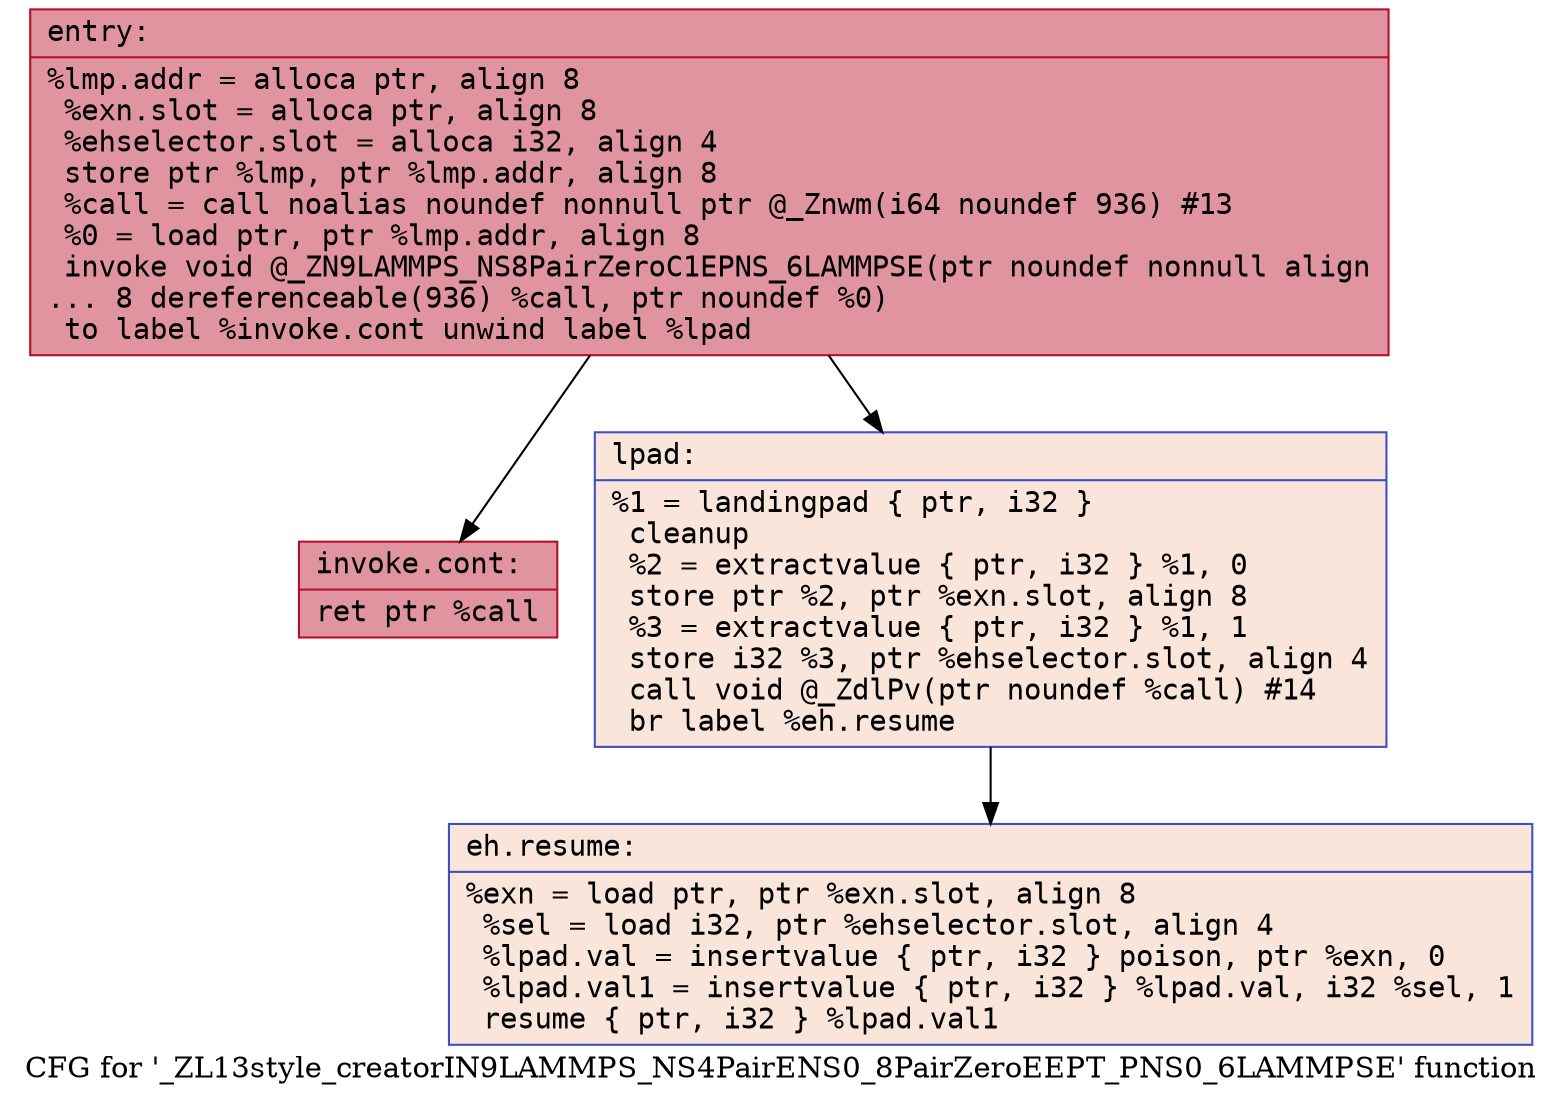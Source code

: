 digraph "CFG for '_ZL13style_creatorIN9LAMMPS_NS4PairENS0_8PairZeroEEPT_PNS0_6LAMMPSE' function" {
	label="CFG for '_ZL13style_creatorIN9LAMMPS_NS4PairENS0_8PairZeroEEPT_PNS0_6LAMMPSE' function";

	Node0x563a5e003d60 [shape=record,color="#b70d28ff", style=filled, fillcolor="#b70d2870" fontname="Courier",label="{entry:\l|  %lmp.addr = alloca ptr, align 8\l  %exn.slot = alloca ptr, align 8\l  %ehselector.slot = alloca i32, align 4\l  store ptr %lmp, ptr %lmp.addr, align 8\l  %call = call noalias noundef nonnull ptr @_Znwm(i64 noundef 936) #13\l  %0 = load ptr, ptr %lmp.addr, align 8\l  invoke void @_ZN9LAMMPS_NS8PairZeroC1EPNS_6LAMMPSE(ptr noundef nonnull align\l... 8 dereferenceable(936) %call, ptr noundef %0)\l          to label %invoke.cont unwind label %lpad\l}"];
	Node0x563a5e003d60 -> Node0x563a5e005610[tooltip="entry -> invoke.cont\nProbability 100.00%" ];
	Node0x563a5e003d60 -> Node0x563a5e005690[tooltip="entry -> lpad\nProbability 0.00%" ];
	Node0x563a5e005610 [shape=record,color="#b70d28ff", style=filled, fillcolor="#b70d2870" fontname="Courier",label="{invoke.cont:\l|  ret ptr %call\l}"];
	Node0x563a5e005690 [shape=record,color="#3d50c3ff", style=filled, fillcolor="#f4c5ad70" fontname="Courier",label="{lpad:\l|  %1 = landingpad \{ ptr, i32 \}\l          cleanup\l  %2 = extractvalue \{ ptr, i32 \} %1, 0\l  store ptr %2, ptr %exn.slot, align 8\l  %3 = extractvalue \{ ptr, i32 \} %1, 1\l  store i32 %3, ptr %ehselector.slot, align 4\l  call void @_ZdlPv(ptr noundef %call) #14\l  br label %eh.resume\l}"];
	Node0x563a5e005690 -> Node0x563a5e005de0[tooltip="lpad -> eh.resume\nProbability 100.00%" ];
	Node0x563a5e005de0 [shape=record,color="#3d50c3ff", style=filled, fillcolor="#f4c5ad70" fontname="Courier",label="{eh.resume:\l|  %exn = load ptr, ptr %exn.slot, align 8\l  %sel = load i32, ptr %ehselector.slot, align 4\l  %lpad.val = insertvalue \{ ptr, i32 \} poison, ptr %exn, 0\l  %lpad.val1 = insertvalue \{ ptr, i32 \} %lpad.val, i32 %sel, 1\l  resume \{ ptr, i32 \} %lpad.val1\l}"];
}
